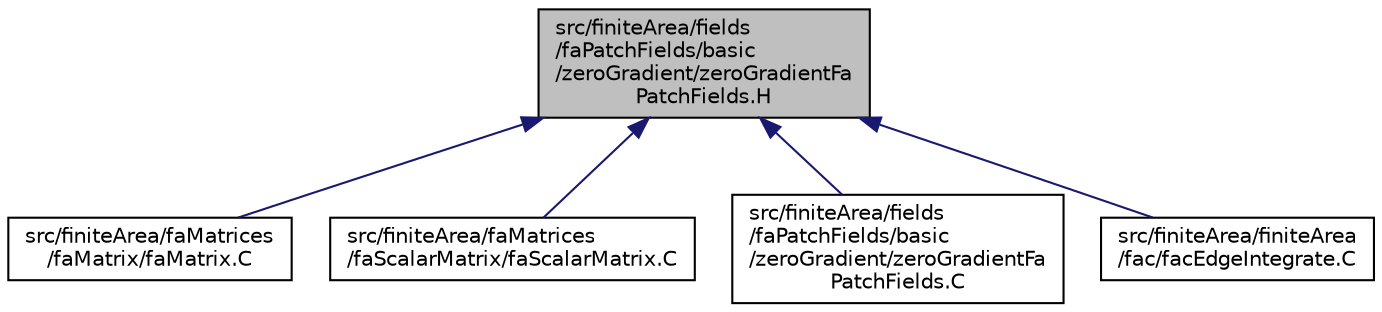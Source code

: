 digraph "src/finiteArea/fields/faPatchFields/basic/zeroGradient/zeroGradientFaPatchFields.H"
{
  bgcolor="transparent";
  edge [fontname="Helvetica",fontsize="10",labelfontname="Helvetica",labelfontsize="10"];
  node [fontname="Helvetica",fontsize="10",shape=record];
  Node1 [label="src/finiteArea/fields\l/faPatchFields/basic\l/zeroGradient/zeroGradientFa\lPatchFields.H",height=0.2,width=0.4,color="black", fillcolor="grey75", style="filled" fontcolor="black"];
  Node1 -> Node2 [dir="back",color="midnightblue",fontsize="10",style="solid",fontname="Helvetica"];
  Node2 [label="src/finiteArea/faMatrices\l/faMatrix/faMatrix.C",height=0.2,width=0.4,color="black",URL="$faMatrix_8C.html"];
  Node1 -> Node3 [dir="back",color="midnightblue",fontsize="10",style="solid",fontname="Helvetica"];
  Node3 [label="src/finiteArea/faMatrices\l/faScalarMatrix/faScalarMatrix.C",height=0.2,width=0.4,color="black",URL="$faScalarMatrix_8C.html",tooltip="Finite-Area scalar matrix member functions and operators. "];
  Node1 -> Node4 [dir="back",color="midnightblue",fontsize="10",style="solid",fontname="Helvetica"];
  Node4 [label="src/finiteArea/fields\l/faPatchFields/basic\l/zeroGradient/zeroGradientFa\lPatchFields.C",height=0.2,width=0.4,color="black",URL="$zeroGradientFaPatchFields_8C.html"];
  Node1 -> Node5 [dir="back",color="midnightblue",fontsize="10",style="solid",fontname="Helvetica"];
  Node5 [label="src/finiteArea/finiteArea\l/fac/facEdgeIntegrate.C",height=0.2,width=0.4,color="black",URL="$facEdgeIntegrate_8C.html"];
}
